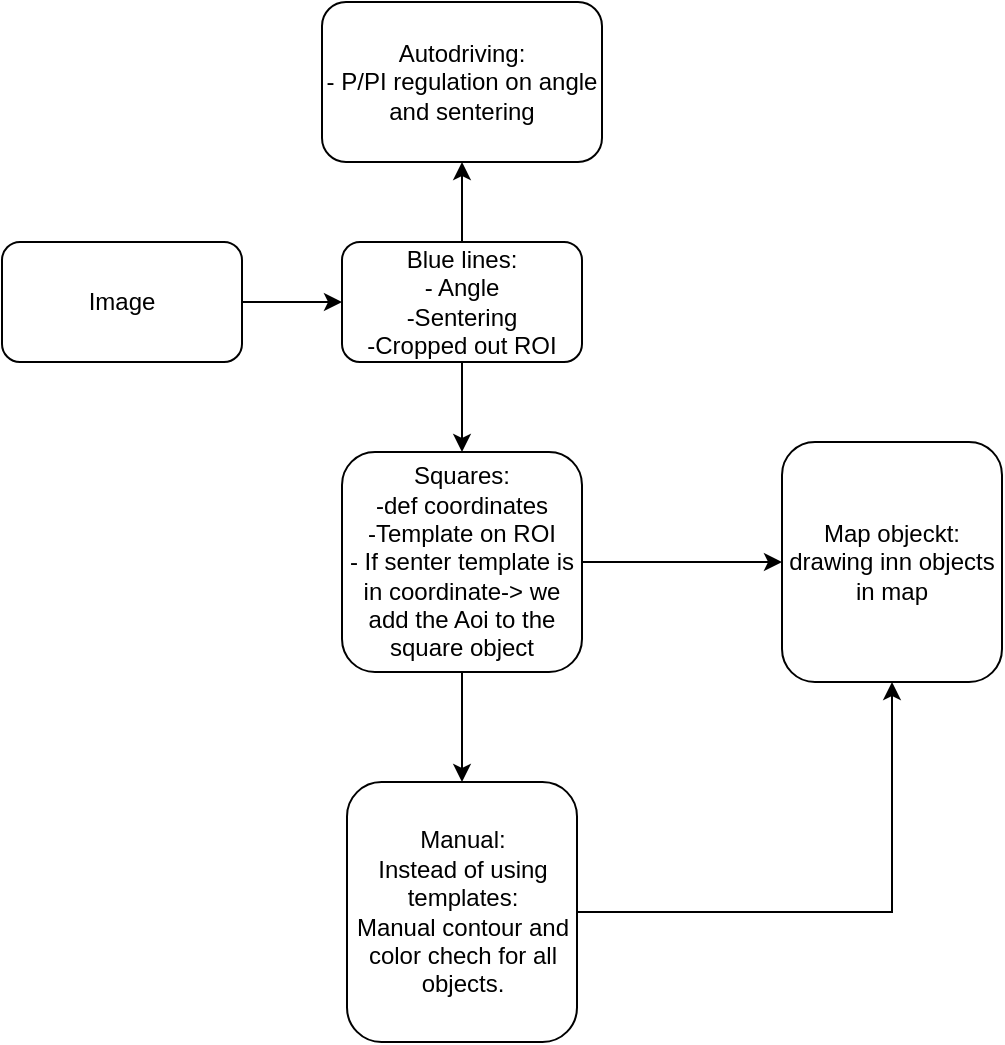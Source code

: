 <mxfile version="13.7.9" type="device"><diagram id="y4rEbjU_wC_hKPJg7FGu" name="Page-1"><mxGraphModel dx="1008" dy="1651" grid="1" gridSize="10" guides="1" tooltips="1" connect="1" arrows="1" fold="1" page="1" pageScale="1" pageWidth="827" pageHeight="1169" math="0" shadow="0"><root><mxCell id="0"/><mxCell id="1" parent="0"/><mxCell id="VLGQp18W_OqZf4fbYaHe-8" style="edgeStyle=orthogonalEdgeStyle;rounded=0;orthogonalLoop=1;jettySize=auto;html=1;entryX=0;entryY=0.5;entryDx=0;entryDy=0;" edge="1" parent="1" source="VLGQp18W_OqZf4fbYaHe-1" target="VLGQp18W_OqZf4fbYaHe-2"><mxGeometry relative="1" as="geometry"/></mxCell><mxCell id="VLGQp18W_OqZf4fbYaHe-1" value="Image" style="rounded=1;whiteSpace=wrap;html=1;" vertex="1" parent="1"><mxGeometry x="70" y="70" width="120" height="60" as="geometry"/></mxCell><mxCell id="VLGQp18W_OqZf4fbYaHe-9" style="edgeStyle=orthogonalEdgeStyle;rounded=0;orthogonalLoop=1;jettySize=auto;html=1;entryX=0.5;entryY=1;entryDx=0;entryDy=0;" edge="1" parent="1" source="VLGQp18W_OqZf4fbYaHe-2" target="VLGQp18W_OqZf4fbYaHe-6"><mxGeometry relative="1" as="geometry"/></mxCell><mxCell id="VLGQp18W_OqZf4fbYaHe-10" style="edgeStyle=orthogonalEdgeStyle;rounded=0;orthogonalLoop=1;jettySize=auto;html=1;entryX=0.5;entryY=0;entryDx=0;entryDy=0;" edge="1" parent="1" source="VLGQp18W_OqZf4fbYaHe-2" target="VLGQp18W_OqZf4fbYaHe-3"><mxGeometry relative="1" as="geometry"/></mxCell><mxCell id="VLGQp18W_OqZf4fbYaHe-2" value="Blue lines:&lt;br&gt;- Angle&lt;br&gt;-Sentering&lt;br&gt;-Cropped out ROI" style="rounded=1;whiteSpace=wrap;html=1;" vertex="1" parent="1"><mxGeometry x="240" y="70" width="120" height="60" as="geometry"/></mxCell><mxCell id="VLGQp18W_OqZf4fbYaHe-11" style="edgeStyle=orthogonalEdgeStyle;rounded=0;orthogonalLoop=1;jettySize=auto;html=1;exitX=0.5;exitY=1;exitDx=0;exitDy=0;entryX=0.5;entryY=0;entryDx=0;entryDy=0;" edge="1" parent="1" source="VLGQp18W_OqZf4fbYaHe-3" target="VLGQp18W_OqZf4fbYaHe-7"><mxGeometry relative="1" as="geometry"/></mxCell><mxCell id="VLGQp18W_OqZf4fbYaHe-12" style="edgeStyle=orthogonalEdgeStyle;rounded=0;orthogonalLoop=1;jettySize=auto;html=1;entryX=0;entryY=0.5;entryDx=0;entryDy=0;" edge="1" parent="1" source="VLGQp18W_OqZf4fbYaHe-3" target="VLGQp18W_OqZf4fbYaHe-5"><mxGeometry relative="1" as="geometry"/></mxCell><mxCell id="VLGQp18W_OqZf4fbYaHe-3" value="Squares:&lt;br&gt;-def coordinates&lt;br&gt;-Template on ROI&lt;br&gt;- If senter template is in coordinate-&amp;gt; we add the Aoi to the square object" style="rounded=1;whiteSpace=wrap;html=1;" vertex="1" parent="1"><mxGeometry x="240" y="175" width="120" height="110" as="geometry"/></mxCell><mxCell id="VLGQp18W_OqZf4fbYaHe-5" value="Map objeckt:&lt;br&gt;drawing inn objects in map" style="rounded=1;whiteSpace=wrap;html=1;" vertex="1" parent="1"><mxGeometry x="460" y="170" width="110" height="120" as="geometry"/></mxCell><mxCell id="VLGQp18W_OqZf4fbYaHe-6" value="Autodriving:&lt;br&gt;- P/PI regulation on angle and sentering" style="rounded=1;whiteSpace=wrap;html=1;" vertex="1" parent="1"><mxGeometry x="230" y="-50" width="140" height="80" as="geometry"/></mxCell><mxCell id="VLGQp18W_OqZf4fbYaHe-13" style="edgeStyle=orthogonalEdgeStyle;rounded=0;orthogonalLoop=1;jettySize=auto;html=1;entryX=0.5;entryY=1;entryDx=0;entryDy=0;" edge="1" parent="1" source="VLGQp18W_OqZf4fbYaHe-7" target="VLGQp18W_OqZf4fbYaHe-5"><mxGeometry relative="1" as="geometry"/></mxCell><mxCell id="VLGQp18W_OqZf4fbYaHe-7" value="Manual:&lt;br&gt;Instead of using templates:&lt;br&gt;Manual contour and color chech for all objects." style="rounded=1;whiteSpace=wrap;html=1;" vertex="1" parent="1"><mxGeometry x="242.5" y="340" width="115" height="130" as="geometry"/></mxCell></root></mxGraphModel></diagram></mxfile>
